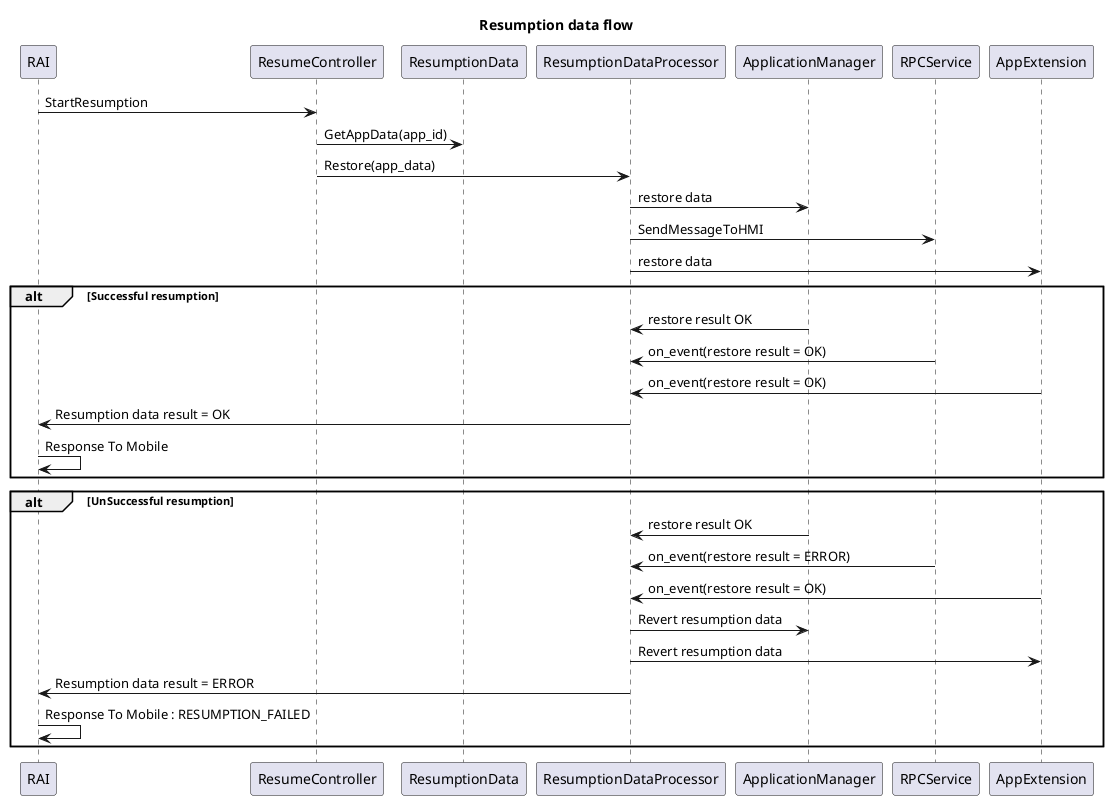 @startuml

title Resumption data flow

RAI -> ResumeController : StartResumption 
ResumeController -> ResumptionData : GetAppData(app_id)

ResumeController -> ResumptionDataProcessor : Restore(app_data)


ResumptionDataProcessor -> ApplicationManager : restore data
ResumptionDataProcessor -> RPCService : SendMessageToHMI
ResumptionDataProcessor -> AppExtension : restore data
alt Successful resumption
ApplicationManager -> ResumptionDataProcessor : restore result OK 
RPCService -> ResumptionDataProcessor : on_event(restore result = OK)
AppExtension -> ResumptionDataProcessor : on_event(restore result = OK)
ResumptionDataProcessor -> RAI : Resumption data result = OK
RAI -> RAI: Response To Mobile
end

alt UnSuccessful resumption
ApplicationManager -> ResumptionDataProcessor : restore result OK 
RPCService -> ResumptionDataProcessor : on_event(restore result = ERROR)
AppExtension -> ResumptionDataProcessor : on_event(restore result = OK)
ResumptionDataProcessor -> ApplicationManager : Revert resumption data
ResumptionDataProcessor -> AppExtension : Revert resumption data
ResumptionDataProcessor -> RAI : Resumption data result = ERROR
RAI -> RAI: Response To Mobile : RESUMPTION_FAILED
end
@enduml
